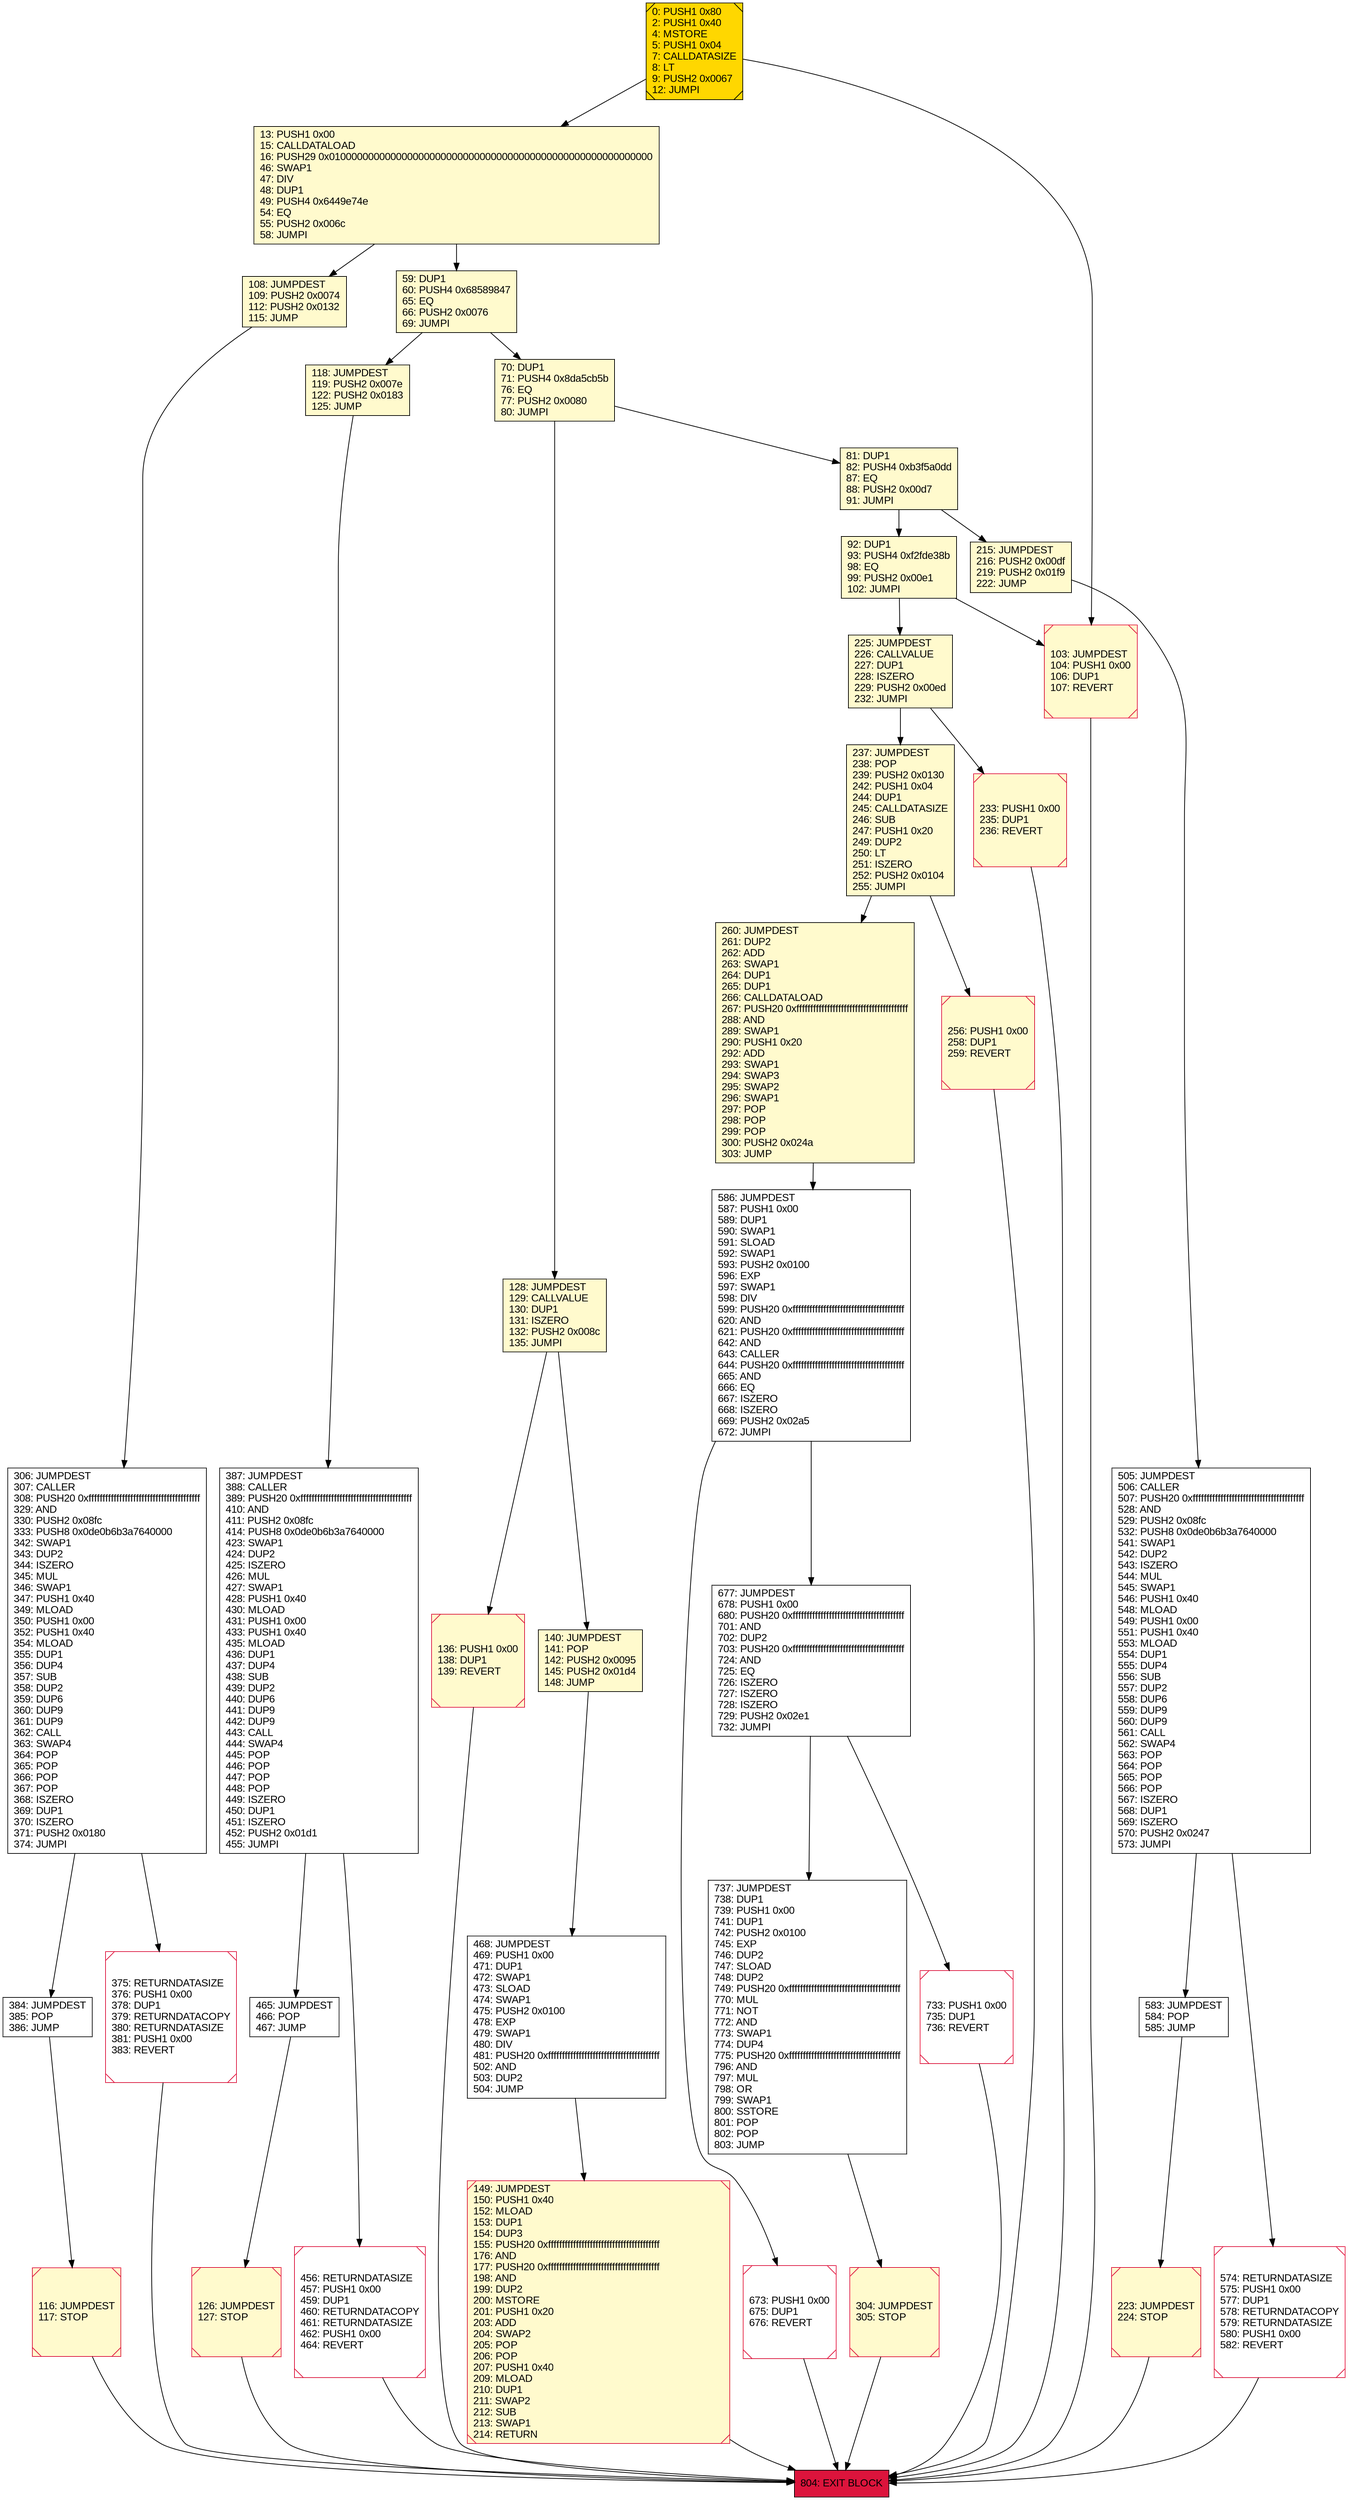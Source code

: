 digraph G {
bgcolor=transparent rankdir=UD;
node [shape=box style=filled color=black fillcolor=white fontname=arial fontcolor=black];
673 [label="673: PUSH1 0x00\l675: DUP1\l676: REVERT\l" shape=Msquare color=crimson ];
505 [label="505: JUMPDEST\l506: CALLER\l507: PUSH20 0xffffffffffffffffffffffffffffffffffffffff\l528: AND\l529: PUSH2 0x08fc\l532: PUSH8 0x0de0b6b3a7640000\l541: SWAP1\l542: DUP2\l543: ISZERO\l544: MUL\l545: SWAP1\l546: PUSH1 0x40\l548: MLOAD\l549: PUSH1 0x00\l551: PUSH1 0x40\l553: MLOAD\l554: DUP1\l555: DUP4\l556: SUB\l557: DUP2\l558: DUP6\l559: DUP9\l560: DUP9\l561: CALL\l562: SWAP4\l563: POP\l564: POP\l565: POP\l566: POP\l567: ISZERO\l568: DUP1\l569: ISZERO\l570: PUSH2 0x0247\l573: JUMPI\l" ];
586 [label="586: JUMPDEST\l587: PUSH1 0x00\l589: DUP1\l590: SWAP1\l591: SLOAD\l592: SWAP1\l593: PUSH2 0x0100\l596: EXP\l597: SWAP1\l598: DIV\l599: PUSH20 0xffffffffffffffffffffffffffffffffffffffff\l620: AND\l621: PUSH20 0xffffffffffffffffffffffffffffffffffffffff\l642: AND\l643: CALLER\l644: PUSH20 0xffffffffffffffffffffffffffffffffffffffff\l665: AND\l666: EQ\l667: ISZERO\l668: ISZERO\l669: PUSH2 0x02a5\l672: JUMPI\l" ];
149 [label="149: JUMPDEST\l150: PUSH1 0x40\l152: MLOAD\l153: DUP1\l154: DUP3\l155: PUSH20 0xffffffffffffffffffffffffffffffffffffffff\l176: AND\l177: PUSH20 0xffffffffffffffffffffffffffffffffffffffff\l198: AND\l199: DUP2\l200: MSTORE\l201: PUSH1 0x20\l203: ADD\l204: SWAP2\l205: POP\l206: POP\l207: PUSH1 0x40\l209: MLOAD\l210: DUP1\l211: SWAP2\l212: SUB\l213: SWAP1\l214: RETURN\l" fillcolor=lemonchiffon shape=Msquare color=crimson ];
677 [label="677: JUMPDEST\l678: PUSH1 0x00\l680: PUSH20 0xffffffffffffffffffffffffffffffffffffffff\l701: AND\l702: DUP2\l703: PUSH20 0xffffffffffffffffffffffffffffffffffffffff\l724: AND\l725: EQ\l726: ISZERO\l727: ISZERO\l728: ISZERO\l729: PUSH2 0x02e1\l732: JUMPI\l" ];
233 [label="233: PUSH1 0x00\l235: DUP1\l236: REVERT\l" fillcolor=lemonchiffon shape=Msquare color=crimson ];
223 [label="223: JUMPDEST\l224: STOP\l" fillcolor=lemonchiffon shape=Msquare color=crimson ];
81 [label="81: DUP1\l82: PUSH4 0xb3f5a0dd\l87: EQ\l88: PUSH2 0x00d7\l91: JUMPI\l" fillcolor=lemonchiffon ];
456 [label="456: RETURNDATASIZE\l457: PUSH1 0x00\l459: DUP1\l460: RETURNDATACOPY\l461: RETURNDATASIZE\l462: PUSH1 0x00\l464: REVERT\l" shape=Msquare color=crimson ];
118 [label="118: JUMPDEST\l119: PUSH2 0x007e\l122: PUSH2 0x0183\l125: JUMP\l" fillcolor=lemonchiffon ];
70 [label="70: DUP1\l71: PUSH4 0x8da5cb5b\l76: EQ\l77: PUSH2 0x0080\l80: JUMPI\l" fillcolor=lemonchiffon ];
737 [label="737: JUMPDEST\l738: DUP1\l739: PUSH1 0x00\l741: DUP1\l742: PUSH2 0x0100\l745: EXP\l746: DUP2\l747: SLOAD\l748: DUP2\l749: PUSH20 0xffffffffffffffffffffffffffffffffffffffff\l770: MUL\l771: NOT\l772: AND\l773: SWAP1\l774: DUP4\l775: PUSH20 0xffffffffffffffffffffffffffffffffffffffff\l796: AND\l797: MUL\l798: OR\l799: SWAP1\l800: SSTORE\l801: POP\l802: POP\l803: JUMP\l" ];
0 [label="0: PUSH1 0x80\l2: PUSH1 0x40\l4: MSTORE\l5: PUSH1 0x04\l7: CALLDATASIZE\l8: LT\l9: PUSH2 0x0067\l12: JUMPI\l" fillcolor=lemonchiffon shape=Msquare fillcolor=gold ];
140 [label="140: JUMPDEST\l141: POP\l142: PUSH2 0x0095\l145: PUSH2 0x01d4\l148: JUMP\l" fillcolor=lemonchiffon ];
116 [label="116: JUMPDEST\l117: STOP\l" fillcolor=lemonchiffon shape=Msquare color=crimson ];
583 [label="583: JUMPDEST\l584: POP\l585: JUMP\l" ];
256 [label="256: PUSH1 0x00\l258: DUP1\l259: REVERT\l" fillcolor=lemonchiffon shape=Msquare color=crimson ];
103 [label="103: JUMPDEST\l104: PUSH1 0x00\l106: DUP1\l107: REVERT\l" fillcolor=lemonchiffon shape=Msquare color=crimson ];
468 [label="468: JUMPDEST\l469: PUSH1 0x00\l471: DUP1\l472: SWAP1\l473: SLOAD\l474: SWAP1\l475: PUSH2 0x0100\l478: EXP\l479: SWAP1\l480: DIV\l481: PUSH20 0xffffffffffffffffffffffffffffffffffffffff\l502: AND\l503: DUP2\l504: JUMP\l" ];
215 [label="215: JUMPDEST\l216: PUSH2 0x00df\l219: PUSH2 0x01f9\l222: JUMP\l" fillcolor=lemonchiffon ];
804 [label="804: EXIT BLOCK\l" fillcolor=crimson ];
304 [label="304: JUMPDEST\l305: STOP\l" fillcolor=lemonchiffon shape=Msquare color=crimson ];
225 [label="225: JUMPDEST\l226: CALLVALUE\l227: DUP1\l228: ISZERO\l229: PUSH2 0x00ed\l232: JUMPI\l" fillcolor=lemonchiffon ];
574 [label="574: RETURNDATASIZE\l575: PUSH1 0x00\l577: DUP1\l578: RETURNDATACOPY\l579: RETURNDATASIZE\l580: PUSH1 0x00\l582: REVERT\l" shape=Msquare color=crimson ];
384 [label="384: JUMPDEST\l385: POP\l386: JUMP\l" ];
306 [label="306: JUMPDEST\l307: CALLER\l308: PUSH20 0xffffffffffffffffffffffffffffffffffffffff\l329: AND\l330: PUSH2 0x08fc\l333: PUSH8 0x0de0b6b3a7640000\l342: SWAP1\l343: DUP2\l344: ISZERO\l345: MUL\l346: SWAP1\l347: PUSH1 0x40\l349: MLOAD\l350: PUSH1 0x00\l352: PUSH1 0x40\l354: MLOAD\l355: DUP1\l356: DUP4\l357: SUB\l358: DUP2\l359: DUP6\l360: DUP9\l361: DUP9\l362: CALL\l363: SWAP4\l364: POP\l365: POP\l366: POP\l367: POP\l368: ISZERO\l369: DUP1\l370: ISZERO\l371: PUSH2 0x0180\l374: JUMPI\l" ];
136 [label="136: PUSH1 0x00\l138: DUP1\l139: REVERT\l" fillcolor=lemonchiffon shape=Msquare color=crimson ];
387 [label="387: JUMPDEST\l388: CALLER\l389: PUSH20 0xffffffffffffffffffffffffffffffffffffffff\l410: AND\l411: PUSH2 0x08fc\l414: PUSH8 0x0de0b6b3a7640000\l423: SWAP1\l424: DUP2\l425: ISZERO\l426: MUL\l427: SWAP1\l428: PUSH1 0x40\l430: MLOAD\l431: PUSH1 0x00\l433: PUSH1 0x40\l435: MLOAD\l436: DUP1\l437: DUP4\l438: SUB\l439: DUP2\l440: DUP6\l441: DUP9\l442: DUP9\l443: CALL\l444: SWAP4\l445: POP\l446: POP\l447: POP\l448: POP\l449: ISZERO\l450: DUP1\l451: ISZERO\l452: PUSH2 0x01d1\l455: JUMPI\l" ];
126 [label="126: JUMPDEST\l127: STOP\l" fillcolor=lemonchiffon shape=Msquare color=crimson ];
237 [label="237: JUMPDEST\l238: POP\l239: PUSH2 0x0130\l242: PUSH1 0x04\l244: DUP1\l245: CALLDATASIZE\l246: SUB\l247: PUSH1 0x20\l249: DUP2\l250: LT\l251: ISZERO\l252: PUSH2 0x0104\l255: JUMPI\l" fillcolor=lemonchiffon ];
375 [label="375: RETURNDATASIZE\l376: PUSH1 0x00\l378: DUP1\l379: RETURNDATACOPY\l380: RETURNDATASIZE\l381: PUSH1 0x00\l383: REVERT\l" shape=Msquare color=crimson ];
260 [label="260: JUMPDEST\l261: DUP2\l262: ADD\l263: SWAP1\l264: DUP1\l265: DUP1\l266: CALLDATALOAD\l267: PUSH20 0xffffffffffffffffffffffffffffffffffffffff\l288: AND\l289: SWAP1\l290: PUSH1 0x20\l292: ADD\l293: SWAP1\l294: SWAP3\l295: SWAP2\l296: SWAP1\l297: POP\l298: POP\l299: POP\l300: PUSH2 0x024a\l303: JUMP\l" fillcolor=lemonchiffon ];
13 [label="13: PUSH1 0x00\l15: CALLDATALOAD\l16: PUSH29 0x0100000000000000000000000000000000000000000000000000000000\l46: SWAP1\l47: DIV\l48: DUP1\l49: PUSH4 0x6449e74e\l54: EQ\l55: PUSH2 0x006c\l58: JUMPI\l" fillcolor=lemonchiffon ];
59 [label="59: DUP1\l60: PUSH4 0x68589847\l65: EQ\l66: PUSH2 0x0076\l69: JUMPI\l" fillcolor=lemonchiffon ];
92 [label="92: DUP1\l93: PUSH4 0xf2fde38b\l98: EQ\l99: PUSH2 0x00e1\l102: JUMPI\l" fillcolor=lemonchiffon ];
465 [label="465: JUMPDEST\l466: POP\l467: JUMP\l" ];
128 [label="128: JUMPDEST\l129: CALLVALUE\l130: DUP1\l131: ISZERO\l132: PUSH2 0x008c\l135: JUMPI\l" fillcolor=lemonchiffon ];
733 [label="733: PUSH1 0x00\l735: DUP1\l736: REVERT\l" shape=Msquare color=crimson ];
108 [label="108: JUMPDEST\l109: PUSH2 0x0074\l112: PUSH2 0x0132\l115: JUMP\l" fillcolor=lemonchiffon ];
304 -> 804;
574 -> 804;
13 -> 59;
70 -> 81;
256 -> 804;
136 -> 804;
306 -> 384;
92 -> 225;
108 -> 306;
128 -> 136;
387 -> 465;
465 -> 126;
677 -> 737;
215 -> 505;
128 -> 140;
505 -> 583;
468 -> 149;
673 -> 804;
81 -> 92;
0 -> 13;
70 -> 128;
583 -> 223;
0 -> 103;
387 -> 456;
737 -> 304;
586 -> 673;
116 -> 804;
237 -> 260;
306 -> 375;
586 -> 677;
103 -> 804;
384 -> 116;
375 -> 804;
237 -> 256;
13 -> 108;
126 -> 804;
225 -> 237;
92 -> 103;
733 -> 804;
59 -> 118;
149 -> 804;
59 -> 70;
505 -> 574;
233 -> 804;
225 -> 233;
260 -> 586;
223 -> 804;
81 -> 215;
456 -> 804;
677 -> 733;
140 -> 468;
118 -> 387;
}